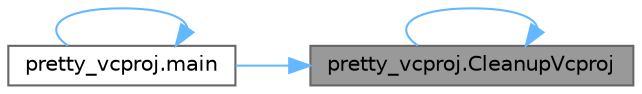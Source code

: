digraph "pretty_vcproj.CleanupVcproj"
{
 // LATEX_PDF_SIZE
  bgcolor="transparent";
  edge [fontname=Helvetica,fontsize=10,labelfontname=Helvetica,labelfontsize=10];
  node [fontname=Helvetica,fontsize=10,shape=box,height=0.2,width=0.4];
  rankdir="RL";
  Node1 [id="Node000001",label="pretty_vcproj.CleanupVcproj",height=0.2,width=0.4,color="gray40", fillcolor="grey60", style="filled", fontcolor="black",tooltip=" "];
  Node1 -> Node1 [id="edge7_Node000001_Node000001",dir="back",color="steelblue1",style="solid",tooltip=" "];
  Node1 -> Node2 [id="edge8_Node000001_Node000002",dir="back",color="steelblue1",style="solid",tooltip=" "];
  Node2 [id="Node000002",label="pretty_vcproj.main",height=0.2,width=0.4,color="grey40", fillcolor="white", style="filled",URL="$namespacepretty__vcproj.html#ad9f0172dac5a27257adff0ac7853d9f8",tooltip=" "];
  Node2 -> Node2 [id="edge9_Node000002_Node000002",dir="back",color="steelblue1",style="solid",tooltip=" "];
}
